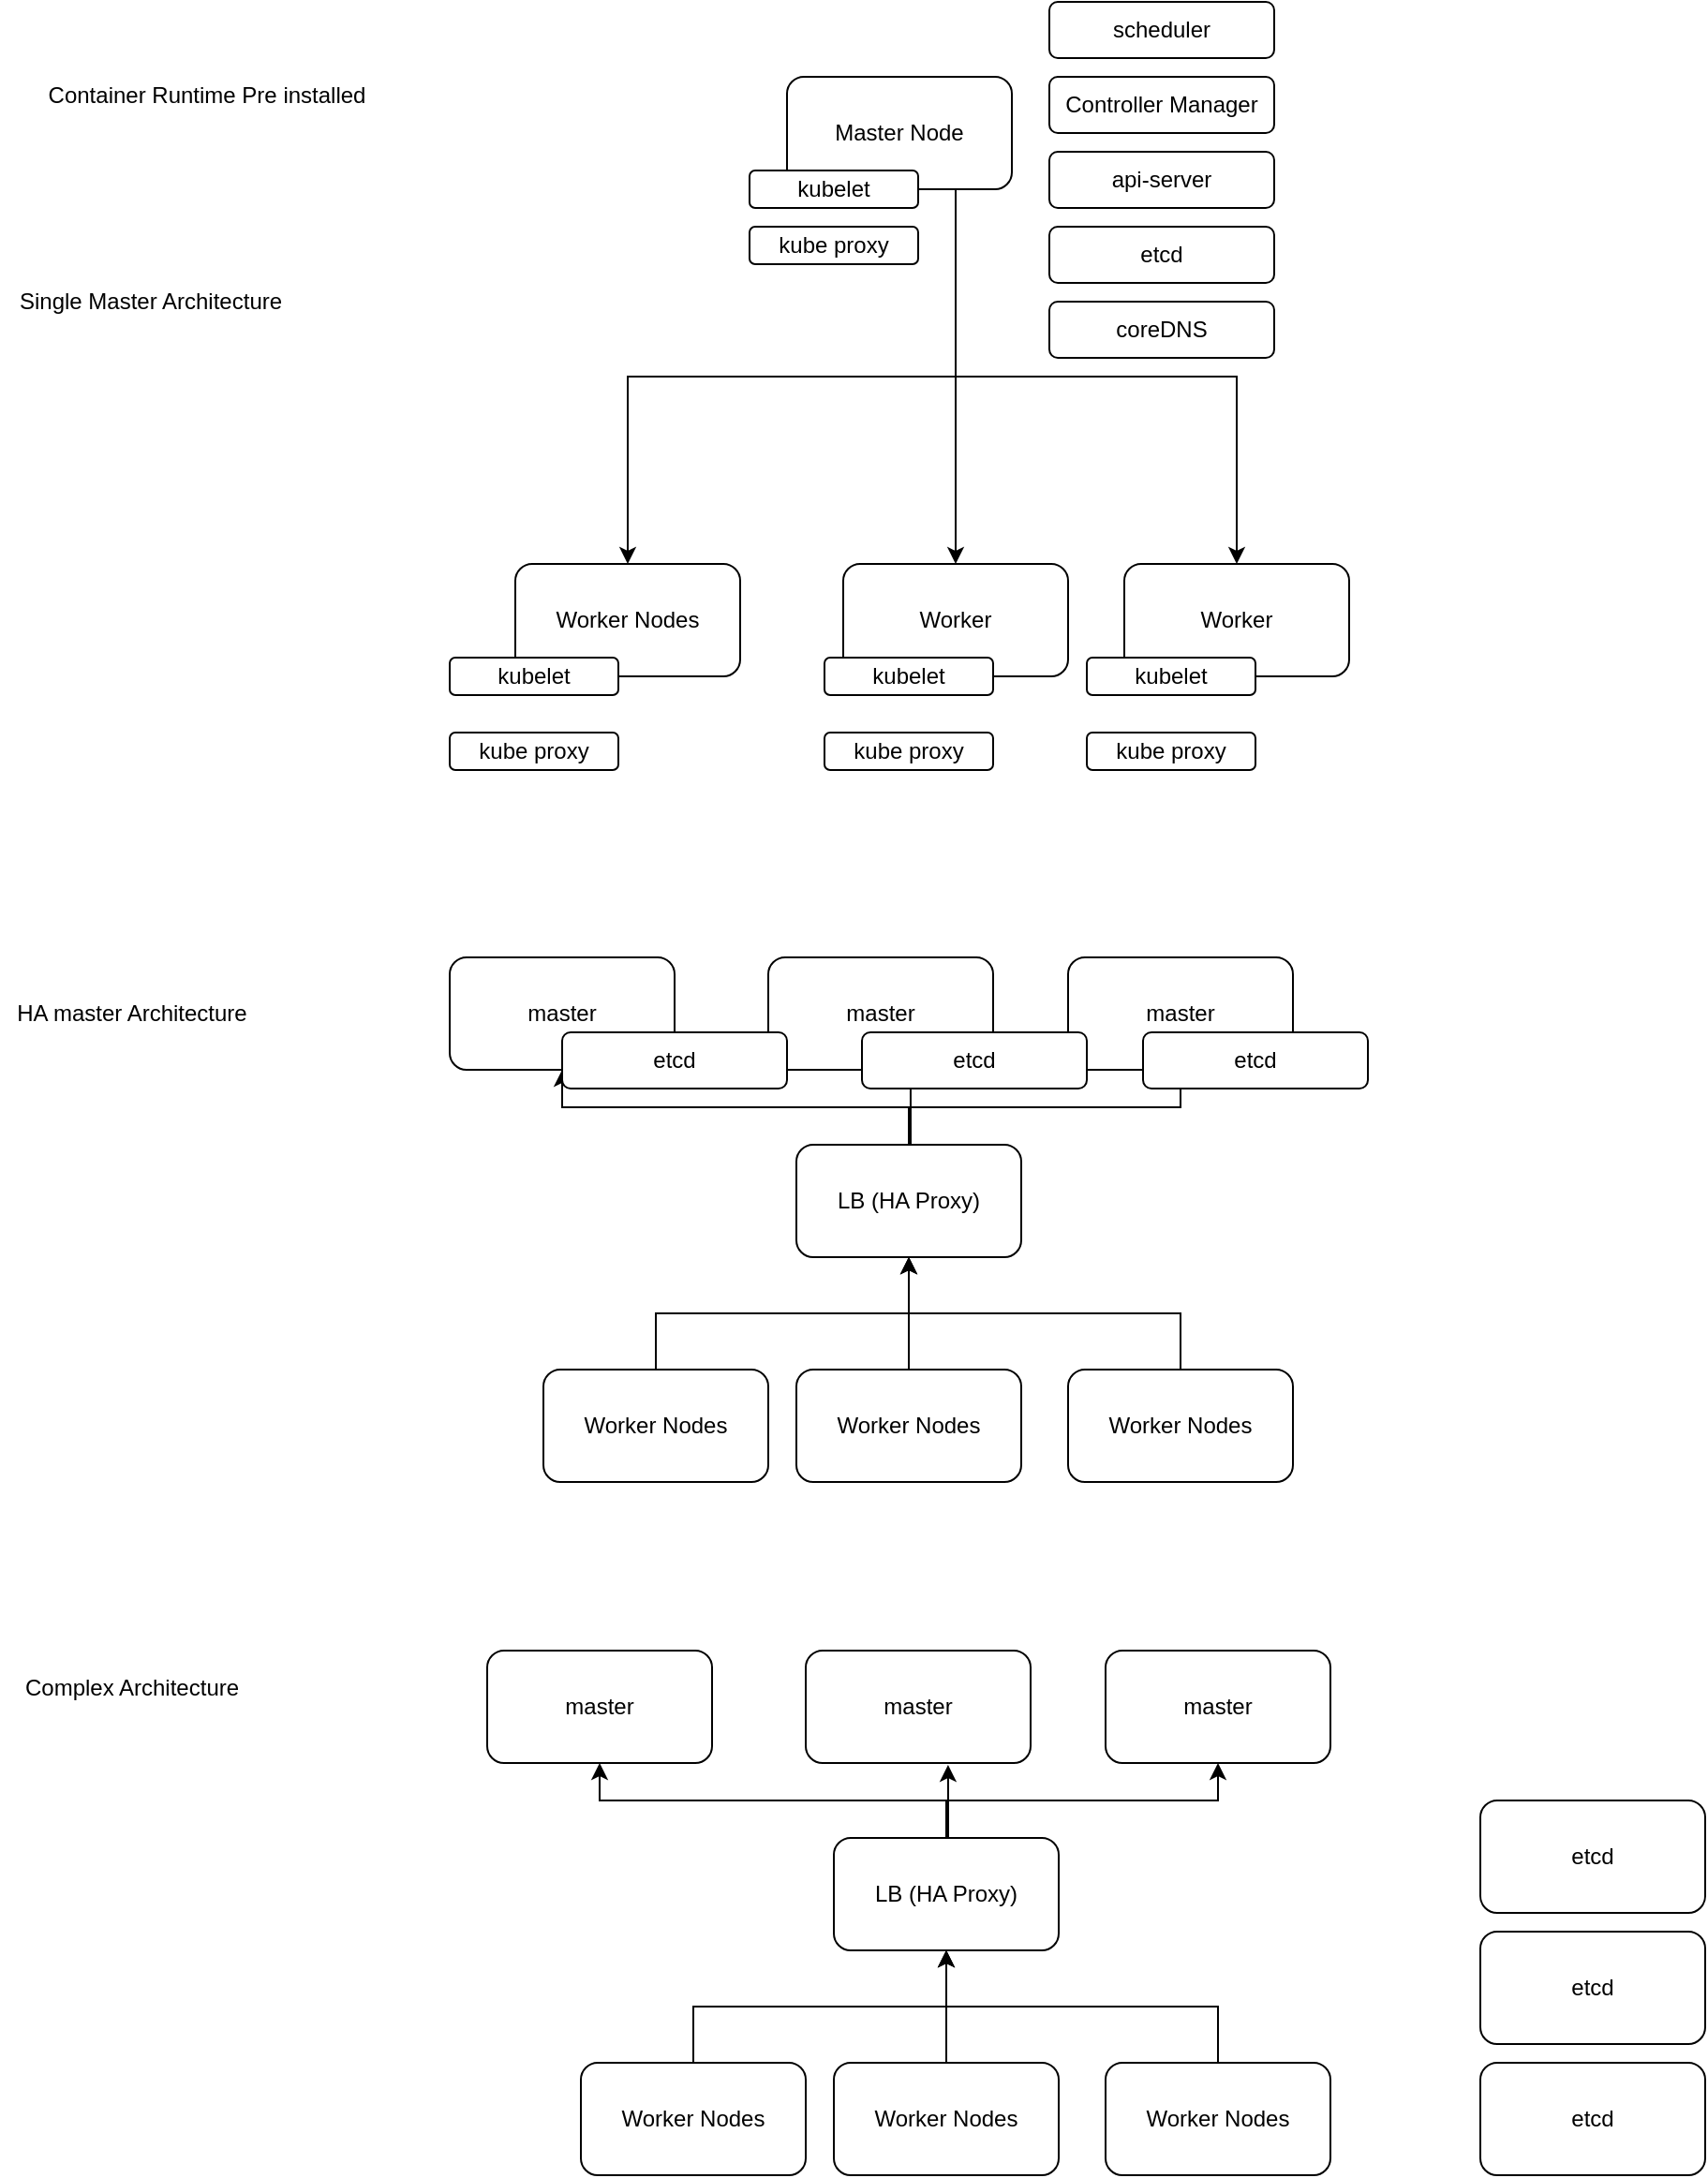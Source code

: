 <mxfile version="16.1.2" type="device"><diagram id="lZt_-WpWqH1cHODb_cRZ" name="Page-1"><mxGraphModel dx="786" dy="579" grid="1" gridSize="10" guides="1" tooltips="1" connect="1" arrows="1" fold="1" page="1" pageScale="1" pageWidth="850" pageHeight="1100" math="0" shadow="0"><root><mxCell id="0"/><mxCell id="1" parent="0"/><mxCell id="jrDFlBudIp5H9EMC2cGd-2" value="Worker" style="rounded=1;whiteSpace=wrap;html=1;" vertex="1" parent="1"><mxGeometry x="650" y="320" width="120" height="60" as="geometry"/></mxCell><mxCell id="jrDFlBudIp5H9EMC2cGd-3" value="Worker" style="rounded=1;whiteSpace=wrap;html=1;" vertex="1" parent="1"><mxGeometry x="500" y="320" width="120" height="60" as="geometry"/></mxCell><mxCell id="jrDFlBudIp5H9EMC2cGd-4" value="Worker Nodes" style="rounded=1;whiteSpace=wrap;html=1;" vertex="1" parent="1"><mxGeometry x="325" y="320" width="120" height="60" as="geometry"/></mxCell><mxCell id="jrDFlBudIp5H9EMC2cGd-23" style="edgeStyle=orthogonalEdgeStyle;rounded=0;orthogonalLoop=1;jettySize=auto;html=1;exitX=0.75;exitY=1;exitDx=0;exitDy=0;" edge="1" parent="1" source="jrDFlBudIp5H9EMC2cGd-5" target="jrDFlBudIp5H9EMC2cGd-4"><mxGeometry relative="1" as="geometry"/></mxCell><mxCell id="jrDFlBudIp5H9EMC2cGd-24" style="edgeStyle=orthogonalEdgeStyle;rounded=0;orthogonalLoop=1;jettySize=auto;html=1;exitX=0.75;exitY=1;exitDx=0;exitDy=0;" edge="1" parent="1" source="jrDFlBudIp5H9EMC2cGd-5" target="jrDFlBudIp5H9EMC2cGd-3"><mxGeometry relative="1" as="geometry"/></mxCell><mxCell id="jrDFlBudIp5H9EMC2cGd-25" style="edgeStyle=orthogonalEdgeStyle;rounded=0;orthogonalLoop=1;jettySize=auto;html=1;exitX=0.75;exitY=1;exitDx=0;exitDy=0;" edge="1" parent="1" source="jrDFlBudIp5H9EMC2cGd-5" target="jrDFlBudIp5H9EMC2cGd-2"><mxGeometry relative="1" as="geometry"/></mxCell><mxCell id="jrDFlBudIp5H9EMC2cGd-5" value="Master Node" style="rounded=1;whiteSpace=wrap;html=1;" vertex="1" parent="1"><mxGeometry x="470" y="60" width="120" height="60" as="geometry"/></mxCell><mxCell id="jrDFlBudIp5H9EMC2cGd-7" value="Container Runtime Pre installed" style="text;html=1;align=center;verticalAlign=middle;resizable=0;points=[];autosize=1;strokeColor=none;fillColor=none;" vertex="1" parent="1"><mxGeometry x="70" y="60" width="180" height="20" as="geometry"/></mxCell><mxCell id="jrDFlBudIp5H9EMC2cGd-8" value="kubelet" style="rounded=1;whiteSpace=wrap;html=1;" vertex="1" parent="1"><mxGeometry x="490" y="370" width="90" height="20" as="geometry"/></mxCell><mxCell id="jrDFlBudIp5H9EMC2cGd-9" value="kubelet" style="rounded=1;whiteSpace=wrap;html=1;" vertex="1" parent="1"><mxGeometry x="290" y="370" width="90" height="20" as="geometry"/></mxCell><mxCell id="jrDFlBudIp5H9EMC2cGd-10" value="kubelet" style="rounded=1;whiteSpace=wrap;html=1;" vertex="1" parent="1"><mxGeometry x="630" y="370" width="90" height="20" as="geometry"/></mxCell><mxCell id="jrDFlBudIp5H9EMC2cGd-11" value="kubelet" style="rounded=1;whiteSpace=wrap;html=1;" vertex="1" parent="1"><mxGeometry x="450" y="110" width="90" height="20" as="geometry"/></mxCell><mxCell id="jrDFlBudIp5H9EMC2cGd-12" value="Controller Manager" style="rounded=1;whiteSpace=wrap;html=1;" vertex="1" parent="1"><mxGeometry x="610" y="60" width="120" height="30" as="geometry"/></mxCell><mxCell id="jrDFlBudIp5H9EMC2cGd-13" value="api-server" style="rounded=1;whiteSpace=wrap;html=1;" vertex="1" parent="1"><mxGeometry x="610" y="100" width="120" height="30" as="geometry"/></mxCell><mxCell id="jrDFlBudIp5H9EMC2cGd-14" value="etcd" style="rounded=1;whiteSpace=wrap;html=1;" vertex="1" parent="1"><mxGeometry x="610" y="140" width="120" height="30" as="geometry"/></mxCell><mxCell id="jrDFlBudIp5H9EMC2cGd-15" value="scheduler" style="rounded=1;whiteSpace=wrap;html=1;" vertex="1" parent="1"><mxGeometry x="610" y="20" width="120" height="30" as="geometry"/></mxCell><mxCell id="jrDFlBudIp5H9EMC2cGd-16" value="kube proxy" style="rounded=1;whiteSpace=wrap;html=1;" vertex="1" parent="1"><mxGeometry x="450" y="140" width="90" height="20" as="geometry"/></mxCell><mxCell id="jrDFlBudIp5H9EMC2cGd-18" value="kube proxy" style="rounded=1;whiteSpace=wrap;html=1;" vertex="1" parent="1"><mxGeometry x="290" y="410" width="90" height="20" as="geometry"/></mxCell><mxCell id="jrDFlBudIp5H9EMC2cGd-19" value="kube proxy" style="rounded=1;whiteSpace=wrap;html=1;" vertex="1" parent="1"><mxGeometry x="490" y="410" width="90" height="20" as="geometry"/></mxCell><mxCell id="jrDFlBudIp5H9EMC2cGd-20" value="kube proxy" style="rounded=1;whiteSpace=wrap;html=1;" vertex="1" parent="1"><mxGeometry x="630" y="410" width="90" height="20" as="geometry"/></mxCell><mxCell id="jrDFlBudIp5H9EMC2cGd-21" value="coreDNS" style="rounded=1;whiteSpace=wrap;html=1;" vertex="1" parent="1"><mxGeometry x="610" y="180" width="120" height="30" as="geometry"/></mxCell><mxCell id="jrDFlBudIp5H9EMC2cGd-26" value="Single Master Architecture" style="text;html=1;align=center;verticalAlign=middle;resizable=0;points=[];autosize=1;strokeColor=none;fillColor=none;" vertex="1" parent="1"><mxGeometry x="50" y="170" width="160" height="20" as="geometry"/></mxCell><mxCell id="jrDFlBudIp5H9EMC2cGd-27" value="HA master Architecture" style="text;html=1;align=center;verticalAlign=middle;resizable=0;points=[];autosize=1;strokeColor=none;fillColor=none;" vertex="1" parent="1"><mxGeometry x="50" y="550" width="140" height="20" as="geometry"/></mxCell><mxCell id="jrDFlBudIp5H9EMC2cGd-28" value="master" style="rounded=1;whiteSpace=wrap;html=1;" vertex="1" parent="1"><mxGeometry x="290" y="530" width="120" height="60" as="geometry"/></mxCell><mxCell id="jrDFlBudIp5H9EMC2cGd-29" value="master" style="rounded=1;whiteSpace=wrap;html=1;" vertex="1" parent="1"><mxGeometry x="460" y="530" width="120" height="60" as="geometry"/></mxCell><mxCell id="jrDFlBudIp5H9EMC2cGd-30" value="master" style="rounded=1;whiteSpace=wrap;html=1;" vertex="1" parent="1"><mxGeometry x="620" y="530" width="120" height="60" as="geometry"/></mxCell><mxCell id="jrDFlBudIp5H9EMC2cGd-35" style="edgeStyle=orthogonalEdgeStyle;rounded=0;orthogonalLoop=1;jettySize=auto;html=1;exitX=0.5;exitY=0;exitDx=0;exitDy=0;entryX=0.5;entryY=1;entryDx=0;entryDy=0;" edge="1" parent="1" source="jrDFlBudIp5H9EMC2cGd-31" target="jrDFlBudIp5H9EMC2cGd-34"><mxGeometry relative="1" as="geometry"/></mxCell><mxCell id="jrDFlBudIp5H9EMC2cGd-31" value="Worker Nodes" style="rounded=1;whiteSpace=wrap;html=1;" vertex="1" parent="1"><mxGeometry x="340" y="750" width="120" height="60" as="geometry"/></mxCell><mxCell id="jrDFlBudIp5H9EMC2cGd-36" style="edgeStyle=orthogonalEdgeStyle;rounded=0;orthogonalLoop=1;jettySize=auto;html=1;exitX=0.5;exitY=0;exitDx=0;exitDy=0;entryX=0.5;entryY=1;entryDx=0;entryDy=0;" edge="1" parent="1" source="jrDFlBudIp5H9EMC2cGd-32" target="jrDFlBudIp5H9EMC2cGd-34"><mxGeometry relative="1" as="geometry"/></mxCell><mxCell id="jrDFlBudIp5H9EMC2cGd-32" value="Worker Nodes" style="rounded=1;whiteSpace=wrap;html=1;" vertex="1" parent="1"><mxGeometry x="475" y="750" width="120" height="60" as="geometry"/></mxCell><mxCell id="jrDFlBudIp5H9EMC2cGd-37" style="edgeStyle=orthogonalEdgeStyle;rounded=0;orthogonalLoop=1;jettySize=auto;html=1;exitX=0.5;exitY=0;exitDx=0;exitDy=0;entryX=0.5;entryY=1;entryDx=0;entryDy=0;" edge="1" parent="1" source="jrDFlBudIp5H9EMC2cGd-33" target="jrDFlBudIp5H9EMC2cGd-34"><mxGeometry relative="1" as="geometry"/></mxCell><mxCell id="jrDFlBudIp5H9EMC2cGd-33" value="Worker Nodes" style="rounded=1;whiteSpace=wrap;html=1;" vertex="1" parent="1"><mxGeometry x="620" y="750" width="120" height="60" as="geometry"/></mxCell><mxCell id="jrDFlBudIp5H9EMC2cGd-38" style="edgeStyle=orthogonalEdgeStyle;rounded=0;orthogonalLoop=1;jettySize=auto;html=1;exitX=0.5;exitY=0;exitDx=0;exitDy=0;" edge="1" parent="1" source="jrDFlBudIp5H9EMC2cGd-34" target="jrDFlBudIp5H9EMC2cGd-28"><mxGeometry relative="1" as="geometry"/></mxCell><mxCell id="jrDFlBudIp5H9EMC2cGd-40" style="edgeStyle=orthogonalEdgeStyle;rounded=0;orthogonalLoop=1;jettySize=auto;html=1;exitX=0.5;exitY=0;exitDx=0;exitDy=0;entryX=0.633;entryY=1.017;entryDx=0;entryDy=0;entryPerimeter=0;" edge="1" parent="1" source="jrDFlBudIp5H9EMC2cGd-34" target="jrDFlBudIp5H9EMC2cGd-29"><mxGeometry relative="1" as="geometry"/></mxCell><mxCell id="jrDFlBudIp5H9EMC2cGd-41" style="edgeStyle=orthogonalEdgeStyle;rounded=0;orthogonalLoop=1;jettySize=auto;html=1;exitX=0.5;exitY=0;exitDx=0;exitDy=0;" edge="1" parent="1" source="jrDFlBudIp5H9EMC2cGd-34" target="jrDFlBudIp5H9EMC2cGd-30"><mxGeometry relative="1" as="geometry"/></mxCell><mxCell id="jrDFlBudIp5H9EMC2cGd-34" value="LB (HA Proxy)" style="rounded=1;whiteSpace=wrap;html=1;" vertex="1" parent="1"><mxGeometry x="475" y="630" width="120" height="60" as="geometry"/></mxCell><mxCell id="jrDFlBudIp5H9EMC2cGd-42" value="etcd" style="rounded=1;whiteSpace=wrap;html=1;" vertex="1" parent="1"><mxGeometry x="350" y="570" width="120" height="30" as="geometry"/></mxCell><mxCell id="jrDFlBudIp5H9EMC2cGd-43" value="etcd" style="rounded=1;whiteSpace=wrap;html=1;" vertex="1" parent="1"><mxGeometry x="510" y="570" width="120" height="30" as="geometry"/></mxCell><mxCell id="jrDFlBudIp5H9EMC2cGd-44" value="etcd" style="rounded=1;whiteSpace=wrap;html=1;" vertex="1" parent="1"><mxGeometry x="660" y="570" width="120" height="30" as="geometry"/></mxCell><mxCell id="jrDFlBudIp5H9EMC2cGd-45" value="Complex Architecture" style="text;html=1;align=center;verticalAlign=middle;resizable=0;points=[];autosize=1;strokeColor=none;fillColor=none;" vertex="1" parent="1"><mxGeometry x="55" y="910" width="130" height="20" as="geometry"/></mxCell><mxCell id="jrDFlBudIp5H9EMC2cGd-46" value="master" style="rounded=1;whiteSpace=wrap;html=1;" vertex="1" parent="1"><mxGeometry x="310" y="900" width="120" height="60" as="geometry"/></mxCell><mxCell id="jrDFlBudIp5H9EMC2cGd-47" value="master" style="rounded=1;whiteSpace=wrap;html=1;" vertex="1" parent="1"><mxGeometry x="480" y="900" width="120" height="60" as="geometry"/></mxCell><mxCell id="jrDFlBudIp5H9EMC2cGd-48" value="master" style="rounded=1;whiteSpace=wrap;html=1;" vertex="1" parent="1"><mxGeometry x="640" y="900" width="120" height="60" as="geometry"/></mxCell><mxCell id="jrDFlBudIp5H9EMC2cGd-49" style="edgeStyle=orthogonalEdgeStyle;rounded=0;orthogonalLoop=1;jettySize=auto;html=1;exitX=0.5;exitY=0;exitDx=0;exitDy=0;entryX=0.5;entryY=1;entryDx=0;entryDy=0;" edge="1" parent="1" source="jrDFlBudIp5H9EMC2cGd-50" target="jrDFlBudIp5H9EMC2cGd-58"><mxGeometry relative="1" as="geometry"/></mxCell><mxCell id="jrDFlBudIp5H9EMC2cGd-50" value="Worker Nodes" style="rounded=1;whiteSpace=wrap;html=1;" vertex="1" parent="1"><mxGeometry x="360" y="1120" width="120" height="60" as="geometry"/></mxCell><mxCell id="jrDFlBudIp5H9EMC2cGd-51" style="edgeStyle=orthogonalEdgeStyle;rounded=0;orthogonalLoop=1;jettySize=auto;html=1;exitX=0.5;exitY=0;exitDx=0;exitDy=0;entryX=0.5;entryY=1;entryDx=0;entryDy=0;" edge="1" parent="1" source="jrDFlBudIp5H9EMC2cGd-52" target="jrDFlBudIp5H9EMC2cGd-58"><mxGeometry relative="1" as="geometry"/></mxCell><mxCell id="jrDFlBudIp5H9EMC2cGd-52" value="Worker Nodes" style="rounded=1;whiteSpace=wrap;html=1;" vertex="1" parent="1"><mxGeometry x="495" y="1120" width="120" height="60" as="geometry"/></mxCell><mxCell id="jrDFlBudIp5H9EMC2cGd-53" style="edgeStyle=orthogonalEdgeStyle;rounded=0;orthogonalLoop=1;jettySize=auto;html=1;exitX=0.5;exitY=0;exitDx=0;exitDy=0;entryX=0.5;entryY=1;entryDx=0;entryDy=0;" edge="1" parent="1" source="jrDFlBudIp5H9EMC2cGd-54" target="jrDFlBudIp5H9EMC2cGd-58"><mxGeometry relative="1" as="geometry"/></mxCell><mxCell id="jrDFlBudIp5H9EMC2cGd-54" value="Worker Nodes" style="rounded=1;whiteSpace=wrap;html=1;" vertex="1" parent="1"><mxGeometry x="640" y="1120" width="120" height="60" as="geometry"/></mxCell><mxCell id="jrDFlBudIp5H9EMC2cGd-55" style="edgeStyle=orthogonalEdgeStyle;rounded=0;orthogonalLoop=1;jettySize=auto;html=1;exitX=0.5;exitY=0;exitDx=0;exitDy=0;" edge="1" parent="1" source="jrDFlBudIp5H9EMC2cGd-58" target="jrDFlBudIp5H9EMC2cGd-46"><mxGeometry relative="1" as="geometry"/></mxCell><mxCell id="jrDFlBudIp5H9EMC2cGd-56" style="edgeStyle=orthogonalEdgeStyle;rounded=0;orthogonalLoop=1;jettySize=auto;html=1;exitX=0.5;exitY=0;exitDx=0;exitDy=0;entryX=0.633;entryY=1.017;entryDx=0;entryDy=0;entryPerimeter=0;" edge="1" parent="1" source="jrDFlBudIp5H9EMC2cGd-58" target="jrDFlBudIp5H9EMC2cGd-47"><mxGeometry relative="1" as="geometry"/></mxCell><mxCell id="jrDFlBudIp5H9EMC2cGd-57" style="edgeStyle=orthogonalEdgeStyle;rounded=0;orthogonalLoop=1;jettySize=auto;html=1;exitX=0.5;exitY=0;exitDx=0;exitDy=0;" edge="1" parent="1" source="jrDFlBudIp5H9EMC2cGd-58" target="jrDFlBudIp5H9EMC2cGd-48"><mxGeometry relative="1" as="geometry"/></mxCell><mxCell id="jrDFlBudIp5H9EMC2cGd-58" value="LB (HA Proxy)" style="rounded=1;whiteSpace=wrap;html=1;" vertex="1" parent="1"><mxGeometry x="495" y="1000" width="120" height="60" as="geometry"/></mxCell><mxCell id="jrDFlBudIp5H9EMC2cGd-62" value="etcd" style="rounded=1;whiteSpace=wrap;html=1;" vertex="1" parent="1"><mxGeometry x="840" y="980" width="120" height="60" as="geometry"/></mxCell><mxCell id="jrDFlBudIp5H9EMC2cGd-63" value="etcd" style="rounded=1;whiteSpace=wrap;html=1;" vertex="1" parent="1"><mxGeometry x="840" y="1050" width="120" height="60" as="geometry"/></mxCell><mxCell id="jrDFlBudIp5H9EMC2cGd-64" value="etcd" style="rounded=1;whiteSpace=wrap;html=1;" vertex="1" parent="1"><mxGeometry x="840" y="1120" width="120" height="60" as="geometry"/></mxCell></root></mxGraphModel></diagram></mxfile>